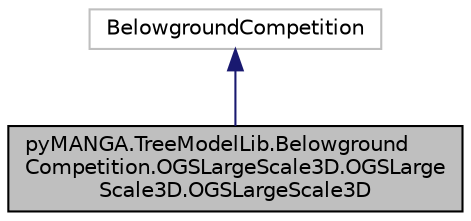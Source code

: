 digraph "pyMANGA.TreeModelLib.BelowgroundCompetition.OGSLargeScale3D.OGSLargeScale3D.OGSLargeScale3D"
{
  edge [fontname="Helvetica",fontsize="10",labelfontname="Helvetica",labelfontsize="10"];
  node [fontname="Helvetica",fontsize="10",shape=record];
  Node1 [label="pyMANGA.TreeModelLib.Belowground\lCompetition.OGSLargeScale3D.OGSLarge\lScale3D.OGSLargeScale3D",height=0.2,width=0.4,color="black", fillcolor="grey75", style="filled", fontcolor="black"];
  Node2 -> Node1 [dir="back",color="midnightblue",fontsize="10",style="solid",fontname="Helvetica"];
  Node2 [label="BelowgroundCompetition",height=0.2,width=0.4,color="grey75", fillcolor="white", style="filled"];
}
